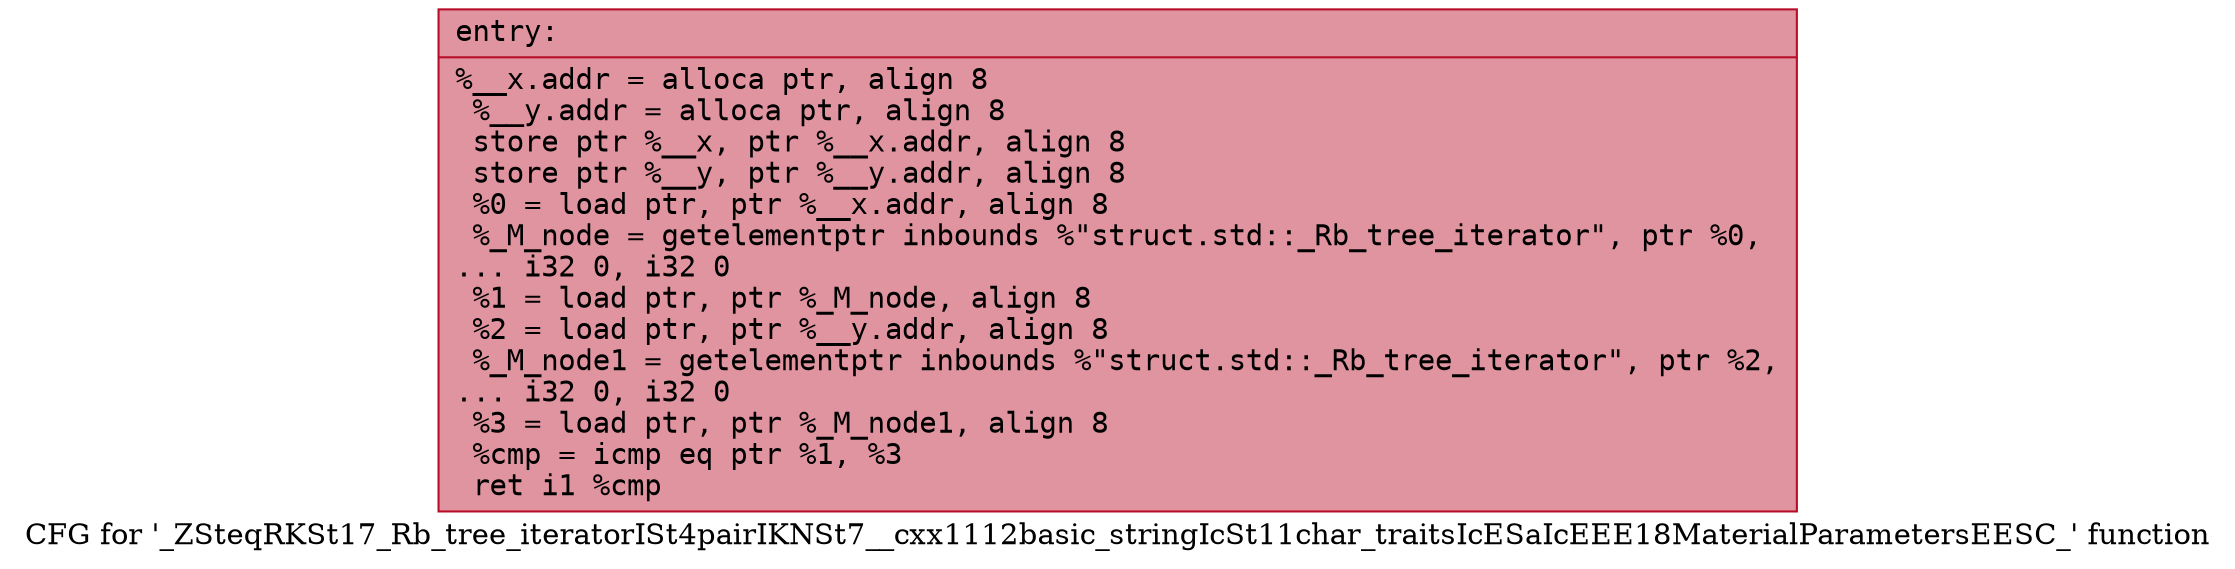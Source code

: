 digraph "CFG for '_ZSteqRKSt17_Rb_tree_iteratorISt4pairIKNSt7__cxx1112basic_stringIcSt11char_traitsIcESaIcEEE18MaterialParametersEESC_' function" {
	label="CFG for '_ZSteqRKSt17_Rb_tree_iteratorISt4pairIKNSt7__cxx1112basic_stringIcSt11char_traitsIcESaIcEEE18MaterialParametersEESC_' function";

	Node0x562c4e5d6260 [shape=record,color="#b70d28ff", style=filled, fillcolor="#b70d2870" fontname="Courier",label="{entry:\l|  %__x.addr = alloca ptr, align 8\l  %__y.addr = alloca ptr, align 8\l  store ptr %__x, ptr %__x.addr, align 8\l  store ptr %__y, ptr %__y.addr, align 8\l  %0 = load ptr, ptr %__x.addr, align 8\l  %_M_node = getelementptr inbounds %\"struct.std::_Rb_tree_iterator\", ptr %0,\l... i32 0, i32 0\l  %1 = load ptr, ptr %_M_node, align 8\l  %2 = load ptr, ptr %__y.addr, align 8\l  %_M_node1 = getelementptr inbounds %\"struct.std::_Rb_tree_iterator\", ptr %2,\l... i32 0, i32 0\l  %3 = load ptr, ptr %_M_node1, align 8\l  %cmp = icmp eq ptr %1, %3\l  ret i1 %cmp\l}"];
}
